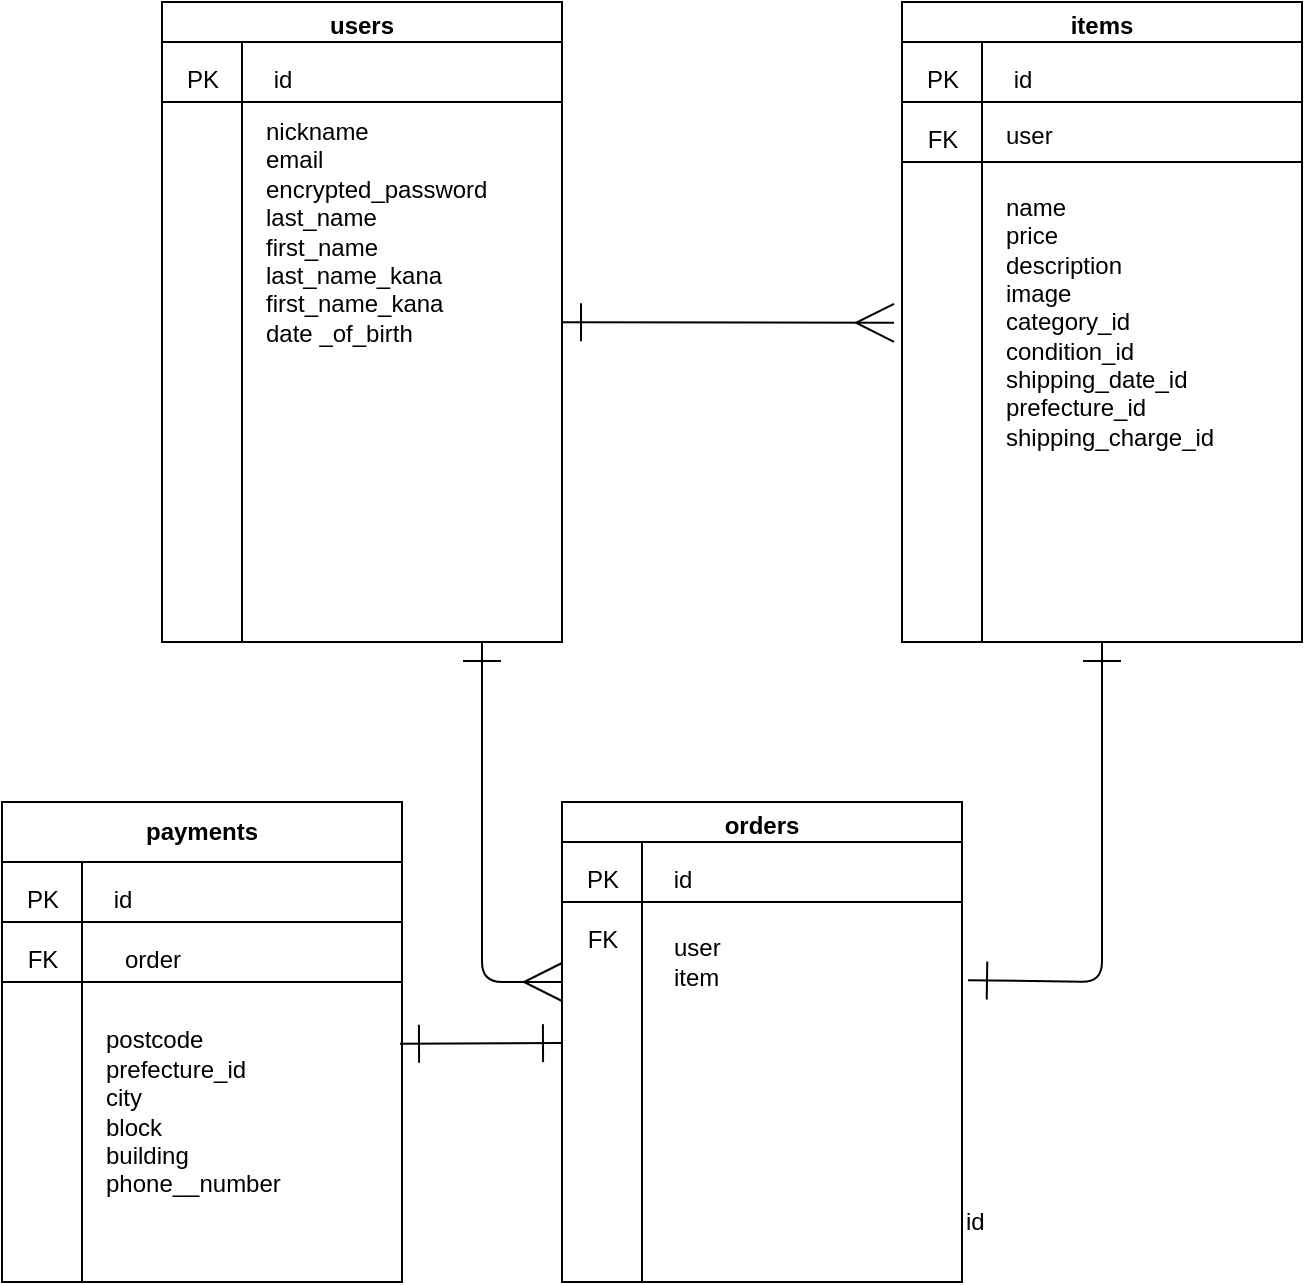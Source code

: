 <mxfile>
    <diagram id="6RarXFYCtL0YeMl3RCS4" name="ページ1">
        <mxGraphModel dx="811" dy="647" grid="1" gridSize="10" guides="1" tooltips="1" connect="1" arrows="1" fold="1" page="1" pageScale="1" pageWidth="827" pageHeight="1169" math="0" shadow="0">
            <root>
                <mxCell id="0"/>
                <mxCell id="1" parent="0"/>
                <mxCell id="69" style="edgeStyle=none;html=1;entryX=-0.02;entryY=0.468;entryDx=0;entryDy=0;entryPerimeter=0;fontSize=12;startArrow=ERone;startFill=0;endArrow=ERmany;endFill=0;strokeWidth=1;endSize=17;startSize=17;" parent="1" source="25" target="47" edge="1">
                    <mxGeometry relative="1" as="geometry"/>
                </mxCell>
                <mxCell id="25" value="users" style="swimlane;whiteSpace=wrap;html=1;" parent="1" vertex="1">
                    <mxGeometry x="100" y="70" width="200" height="320" as="geometry"/>
                </mxCell>
                <mxCell id="44" value="" style="shape=internalStorage;whiteSpace=wrap;html=1;backgroundOutline=1;dx=40;dy=30;" parent="25" vertex="1">
                    <mxGeometry y="20" width="200" height="300" as="geometry"/>
                </mxCell>
                <mxCell id="45" value="&lt;font style=&quot;font-size: 12px;&quot;&gt;PK&lt;/font&gt;" style="text;strokeColor=none;fillColor=none;html=1;fontSize=24;fontStyle=0;verticalAlign=middle;align=center;" parent="25" vertex="1">
                    <mxGeometry y="20" width="40" height="30" as="geometry"/>
                </mxCell>
                <mxCell id="46" value="&lt;font style=&quot;font-size: 12px;&quot;&gt;id&lt;span style=&quot;color: rgba(0, 0, 0, 0); font-family: monospace; font-size: 0px; text-align: start;&quot;&gt;%3CmxGraphModel%3E%3Croot%3E%3CmxCell%20id%3D%220%22%2F%3E%3CmxCell%20id%3D%221%22%20parent%3D%220%22%2F%3E%3CmxCell%20id%3D%222%22%20value%3D%22%26lt%3Bfont%20style%3D%26quot%3Bfont-size%3A%2012px%3B%26quot%3B%26gt%3BPK%26lt%3B%2Ffont%26gt%3B%22%20style%3D%22text%3BstrokeColor%3Dnone%3BfillColor%3Dnone%3Bhtml%3D1%3BfontSize%3D24%3BfontStyle%3D0%3BverticalAlign%3Dmiddle%3Balign%3Dcenter%3B%22%20vertex%3D%221%22%20parent%3D%221%22%3E%3CmxGeometry%20x%3D%2230%22%20y%3D%22470%22%20width%3D%2240%22%20height%3D%2230%22%20as%3D%22geometry%22%2F%3E%3C%2FmxCell%3E%3C%2Froot%3E%3C%2FmxGraphModel%3E&lt;/span&gt;&lt;br&gt;&lt;/font&gt;" style="text;strokeColor=none;fillColor=none;html=1;fontSize=24;fontStyle=0;verticalAlign=middle;align=center;" parent="25" vertex="1">
                    <mxGeometry x="40" y="20" width="40" height="30" as="geometry"/>
                </mxCell>
                <mxCell id="27" value="&lt;span style=&quot;background-color: initial;&quot;&gt;nickname&lt;/span&gt;&lt;br&gt;&lt;div style=&quot;&quot;&gt;email&lt;/div&gt;&lt;div style=&quot;&quot;&gt;encrypted_password&lt;/div&gt;&lt;div style=&quot;&quot;&gt;last_name&lt;/div&gt;&lt;div style=&quot;&quot;&gt;first_name&lt;/div&gt;&lt;div style=&quot;&quot;&gt;last_name_kana&lt;/div&gt;&lt;div style=&quot;&quot;&gt;first_name_kana&lt;/div&gt;&lt;div style=&quot;&quot;&gt;date _of_birth&lt;/div&gt;" style="text;html=1;align=left;verticalAlign=middle;resizable=0;points=[];autosize=1;strokeColor=none;fillColor=none;" parent="25" vertex="1">
                    <mxGeometry x="50" y="50" width="130" height="130" as="geometry"/>
                </mxCell>
                <mxCell id="70" style="edgeStyle=none;html=1;strokeWidth=1;fontSize=12;startArrow=ERone;startFill=0;endArrow=ERone;endFill=0;startSize=17;endSize=17;entryX=1.015;entryY=0.314;entryDx=0;entryDy=0;entryPerimeter=0;" parent="1" source="28" target="62" edge="1">
                    <mxGeometry relative="1" as="geometry">
                        <mxPoint x="500" y="540" as="targetPoint"/>
                        <Array as="points">
                            <mxPoint x="570" y="560"/>
                        </Array>
                    </mxGeometry>
                </mxCell>
                <mxCell id="28" value="items" style="swimlane;whiteSpace=wrap;html=1;" parent="1" vertex="1">
                    <mxGeometry x="470" y="70" width="200" height="320" as="geometry"/>
                </mxCell>
                <mxCell id="47" value="" style="shape=internalStorage;whiteSpace=wrap;html=1;backgroundOutline=1;dx=40;dy=30;" parent="28" vertex="1">
                    <mxGeometry y="20" width="200" height="300" as="geometry"/>
                </mxCell>
                <mxCell id="48" value="&lt;font style=&quot;font-size: 12px;&quot;&gt;PK&lt;/font&gt;" style="text;strokeColor=none;fillColor=none;html=1;fontSize=24;fontStyle=0;verticalAlign=middle;align=center;" parent="28" vertex="1">
                    <mxGeometry y="20" width="40" height="30" as="geometry"/>
                </mxCell>
                <mxCell id="49" value="&lt;font style=&quot;font-size: 12px;&quot;&gt;id&lt;span style=&quot;color: rgba(0, 0, 0, 0); font-family: monospace; font-size: 0px; text-align: start;&quot;&gt;%3CmxGraphModel%3E%3Croot%3E%3CmxCell%20id%3D%220%22%2F%3E%3CmxCell%20id%3D%221%22%20parent%3D%220%22%2F%3E%3CmxCell%20id%3D%222%22%20value%3D%22%26lt%3Bfont%20style%3D%26quot%3Bfont-size%3A%2012px%3B%26quot%3B%26gt%3BPK%26lt%3B%2Ffont%26gt%3B%22%20style%3D%22text%3BstrokeColor%3Dnone%3BfillColor%3Dnone%3Bhtml%3D1%3BfontSize%3D24%3BfontStyle%3D0%3BverticalAlign%3Dmiddle%3Balign%3Dcenter%3B%22%20vertex%3D%221%22%20parent%3D%221%22%3E%3CmxGeometry%20x%3D%2230%22%20y%3D%22470%22%20width%3D%2240%22%20height%3D%2230%22%20as%3D%22geometry%22%2F%3E%3C%2FmxCell%3E%3C%2Froot%3E%3C%2FmxGraphModel%3E&lt;/span&gt;&lt;br&gt;&lt;/font&gt;" style="text;strokeColor=none;fillColor=none;html=1;fontSize=24;fontStyle=0;verticalAlign=middle;align=center;" parent="28" vertex="1">
                    <mxGeometry x="40" y="20" width="40" height="30" as="geometry"/>
                </mxCell>
                <mxCell id="50" value="" style="endArrow=none;html=1;exitX=0;exitY=0.25;exitDx=0;exitDy=0;entryX=1;entryY=0.25;entryDx=0;entryDy=0;" parent="28" edge="1">
                    <mxGeometry width="50" height="50" relative="1" as="geometry">
                        <mxPoint y="80" as="sourcePoint"/>
                        <mxPoint x="200" y="80" as="targetPoint"/>
                    </mxGeometry>
                </mxCell>
                <mxCell id="51" value="&lt;font style=&quot;font-size: 12px;&quot;&gt;FK&lt;/font&gt;" style="text;strokeColor=none;fillColor=none;html=1;fontSize=24;fontStyle=0;verticalAlign=middle;align=center;" parent="28" vertex="1">
                    <mxGeometry y="50" width="40" height="30" as="geometry"/>
                </mxCell>
                <mxCell id="52" value="&lt;font style=&quot;font-size: 12px;&quot;&gt;user&lt;br&gt;&lt;div&gt;&lt;br&gt;&lt;/div&gt;&lt;/font&gt;" style="text;strokeColor=none;fillColor=none;html=1;fontSize=24;fontStyle=0;verticalAlign=middle;align=left;" parent="28" vertex="1">
                    <mxGeometry x="50" y="60" width="100" height="20" as="geometry"/>
                </mxCell>
                <mxCell id="29" value="&lt;span style=&quot;background-color: initial;&quot;&gt;name&lt;/span&gt;&lt;br&gt;&lt;div style=&quot;&quot;&gt;price&lt;/div&gt;&lt;div style=&quot;&quot;&gt;description&lt;/div&gt;&lt;div style=&quot;&quot;&gt;&lt;span style=&quot;background-color: initial;&quot;&gt;image&lt;/span&gt;&lt;br&gt;&lt;/div&gt;&lt;div style=&quot;&quot;&gt;&lt;div&gt;category_id&lt;/div&gt;&lt;div&gt;condition_id&lt;/div&gt;&lt;div&gt;shipping_date_id&lt;/div&gt;&lt;div&gt;prefecture_id&lt;/div&gt;&lt;div&gt;shipping_charge_id&lt;/div&gt;&lt;/div&gt;" style="text;html=1;align=left;verticalAlign=middle;resizable=0;points=[];autosize=1;strokeColor=none;fillColor=none;" parent="28" vertex="1">
                    <mxGeometry x="50" y="90" width="130" height="140" as="geometry"/>
                </mxCell>
                <mxCell id="34" value="payments" style="swimlane;whiteSpace=wrap;html=1;startSize=30;" parent="1" vertex="1">
                    <mxGeometry x="20" y="470" width="200" height="240" as="geometry"/>
                </mxCell>
                <mxCell id="37" value="" style="shape=internalStorage;whiteSpace=wrap;html=1;backgroundOutline=1;dx=40;dy=30;" parent="34" vertex="1">
                    <mxGeometry y="30" width="200" height="210" as="geometry"/>
                </mxCell>
                <mxCell id="40" value="&lt;font style=&quot;font-size: 12px;&quot;&gt;PK&lt;/font&gt;" style="text;strokeColor=none;fillColor=none;html=1;fontSize=24;fontStyle=0;verticalAlign=middle;align=center;" parent="34" vertex="1">
                    <mxGeometry y="30" width="40" height="30" as="geometry"/>
                </mxCell>
                <mxCell id="41" value="&lt;font style=&quot;font-size: 12px;&quot;&gt;FK&lt;/font&gt;" style="text;strokeColor=none;fillColor=none;html=1;fontSize=24;fontStyle=0;verticalAlign=middle;align=center;" parent="34" vertex="1">
                    <mxGeometry y="60" width="40" height="30" as="geometry"/>
                </mxCell>
                <mxCell id="42" value="&lt;font style=&quot;font-size: 12px;&quot;&gt;id&lt;span style=&quot;color: rgba(0, 0, 0, 0); font-family: monospace; font-size: 0px; text-align: start;&quot;&gt;%3CmxGraphModel%3E%3Croot%3E%3CmxCell%20id%3D%220%22%2F%3E%3CmxCell%20id%3D%221%22%20parent%3D%220%22%2F%3E%3CmxCell%20id%3D%222%22%20value%3D%22%26lt%3Bfont%20style%3D%26quot%3Bfont-size%3A%2012px%3B%26quot%3B%26gt%3BPK%26lt%3B%2Ffont%26gt%3B%22%20style%3D%22text%3BstrokeColor%3Dnone%3BfillColor%3Dnone%3Bhtml%3D1%3BfontSize%3D24%3BfontStyle%3D0%3BverticalAlign%3Dmiddle%3Balign%3Dcenter%3B%22%20vertex%3D%221%22%20parent%3D%221%22%3E%3CmxGeometry%20x%3D%2230%22%20y%3D%22470%22%20width%3D%2240%22%20height%3D%2230%22%20as%3D%22geometry%22%2F%3E%3C%2FmxCell%3E%3C%2Froot%3E%3C%2FmxGraphModel%3E&lt;/span&gt;&lt;br&gt;&lt;/font&gt;" style="text;strokeColor=none;fillColor=none;html=1;fontSize=24;fontStyle=0;verticalAlign=middle;align=center;" parent="34" vertex="1">
                    <mxGeometry x="40" y="30" width="40" height="30" as="geometry"/>
                </mxCell>
                <mxCell id="43" value="&lt;font style=&quot;font-size: 12px;&quot;&gt;order&lt;br&gt;&lt;/font&gt;" style="text;strokeColor=none;fillColor=none;html=1;fontSize=24;fontStyle=0;verticalAlign=middle;align=center;" parent="34" vertex="1">
                    <mxGeometry x="40" y="60" width="70" height="30" as="geometry"/>
                </mxCell>
                <mxCell id="35" value="&lt;span style=&quot;background-color: initial;&quot;&gt;postcode&lt;/span&gt;&lt;br&gt;&lt;div style=&quot;&quot;&gt;prefecture_id&lt;/div&gt;&lt;div style=&quot;&quot;&gt;city&lt;/div&gt;&lt;div style=&quot;&quot;&gt;block&lt;/div&gt;&lt;div style=&quot;&quot;&gt;building&lt;/div&gt;&lt;div style=&quot;&quot;&gt;phone__number&lt;/div&gt;" style="text;html=1;align=left;verticalAlign=middle;resizable=0;points=[];autosize=1;strokeColor=none;fillColor=none;" parent="34" vertex="1">
                    <mxGeometry x="50" y="105" width="110" height="100" as="geometry"/>
                </mxCell>
                <mxCell id="73" value="" style="endArrow=none;html=1;exitX=0;exitY=0.25;exitDx=0;exitDy=0;entryX=1;entryY=0.25;entryDx=0;entryDy=0;" parent="34" edge="1">
                    <mxGeometry width="50" height="50" relative="1" as="geometry">
                        <mxPoint y="90" as="sourcePoint"/>
                        <mxPoint x="200" y="90" as="targetPoint"/>
                    </mxGeometry>
                </mxCell>
                <mxCell id="39" value="id" style="text;html=1;align=left;verticalAlign=middle;resizable=0;points=[];autosize=1;strokeColor=none;fillColor=none;" parent="1" vertex="1">
                    <mxGeometry x="500" y="665" width="30" height="30" as="geometry"/>
                </mxCell>
                <mxCell id="72" style="edgeStyle=none;html=1;strokeWidth=1;fontSize=12;startArrow=ERone;startFill=0;endArrow=ERone;endFill=0;startSize=17;endSize=17;entryX=0.995;entryY=0.433;entryDx=0;entryDy=0;entryPerimeter=0;" parent="1" source="61" target="37" edge="1">
                    <mxGeometry relative="1" as="geometry">
                        <mxPoint x="220" y="630" as="targetPoint"/>
                    </mxGeometry>
                </mxCell>
                <mxCell id="61" value="orders" style="swimlane;whiteSpace=wrap;html=1;" parent="1" vertex="1">
                    <mxGeometry x="300" y="470" width="200" height="240" as="geometry"/>
                </mxCell>
                <mxCell id="62" value="" style="shape=internalStorage;whiteSpace=wrap;html=1;backgroundOutline=1;dx=40;dy=30;" parent="61" vertex="1">
                    <mxGeometry y="20" width="200" height="220" as="geometry"/>
                </mxCell>
                <mxCell id="63" value="&lt;font style=&quot;font-size: 12px;&quot;&gt;PK&lt;/font&gt;" style="text;strokeColor=none;fillColor=none;html=1;fontSize=24;fontStyle=0;verticalAlign=middle;align=center;" parent="61" vertex="1">
                    <mxGeometry y="20" width="40" height="30" as="geometry"/>
                </mxCell>
                <mxCell id="64" value="&lt;font style=&quot;font-size: 12px;&quot;&gt;id&lt;span style=&quot;color: rgba(0, 0, 0, 0); font-family: monospace; font-size: 0px; text-align: start;&quot;&gt;%3CmxGraphModel%3E%3Croot%3E%3CmxCell%20id%3D%220%22%2F%3E%3CmxCell%20id%3D%221%22%20parent%3D%220%22%2F%3E%3CmxCell%20id%3D%222%22%20value%3D%22%26lt%3Bfont%20style%3D%26quot%3Bfont-size%3A%2012px%3B%26quot%3B%26gt%3BPK%26lt%3B%2Ffont%26gt%3B%22%20style%3D%22text%3BstrokeColor%3Dnone%3BfillColor%3Dnone%3Bhtml%3D1%3BfontSize%3D24%3BfontStyle%3D0%3BverticalAlign%3Dmiddle%3Balign%3Dcenter%3B%22%20vertex%3D%221%22%20parent%3D%221%22%3E%3CmxGeometry%20x%3D%2230%22%20y%3D%22470%22%20width%3D%2240%22%20height%3D%2230%22%20as%3D%22geometry%22%2F%3E%3C%2FmxCell%3E%3C%2Froot%3E%3C%2FmxGraphModel%3E&lt;/span&gt;&lt;br&gt;&lt;/font&gt;" style="text;strokeColor=none;fillColor=none;html=1;fontSize=24;fontStyle=0;verticalAlign=middle;align=center;" parent="61" vertex="1">
                    <mxGeometry x="40" y="20" width="40" height="30" as="geometry"/>
                </mxCell>
                <mxCell id="66" value="&lt;font style=&quot;font-size: 12px;&quot;&gt;FK&lt;/font&gt;" style="text;strokeColor=none;fillColor=none;html=1;fontSize=24;fontStyle=0;verticalAlign=middle;align=center;" parent="61" vertex="1">
                    <mxGeometry y="50" width="40" height="30" as="geometry"/>
                </mxCell>
                <mxCell id="32" value="&lt;span style=&quot;background-color: initial;&quot;&gt;user&lt;/span&gt;&lt;br&gt;&lt;div style=&quot;&quot;&gt;item&lt;/div&gt;" style="text;html=1;align=left;verticalAlign=middle;resizable=0;points=[];autosize=1;strokeColor=none;fillColor=none;" parent="61" vertex="1">
                    <mxGeometry x="54" y="60" width="50" height="40" as="geometry"/>
                </mxCell>
                <mxCell id="71" style="edgeStyle=none;html=1;strokeWidth=1;fontSize=12;startArrow=ERone;startFill=0;endArrow=ERmany;endFill=0;startSize=17;endSize=17;exitX=0.8;exitY=1;exitDx=0;exitDy=0;exitPerimeter=0;" parent="1" source="44" edge="1">
                    <mxGeometry relative="1" as="geometry">
                        <mxPoint x="300" y="560" as="targetPoint"/>
                        <Array as="points">
                            <mxPoint x="260" y="560"/>
                        </Array>
                    </mxGeometry>
                </mxCell>
            </root>
        </mxGraphModel>
    </diagram>
</mxfile>